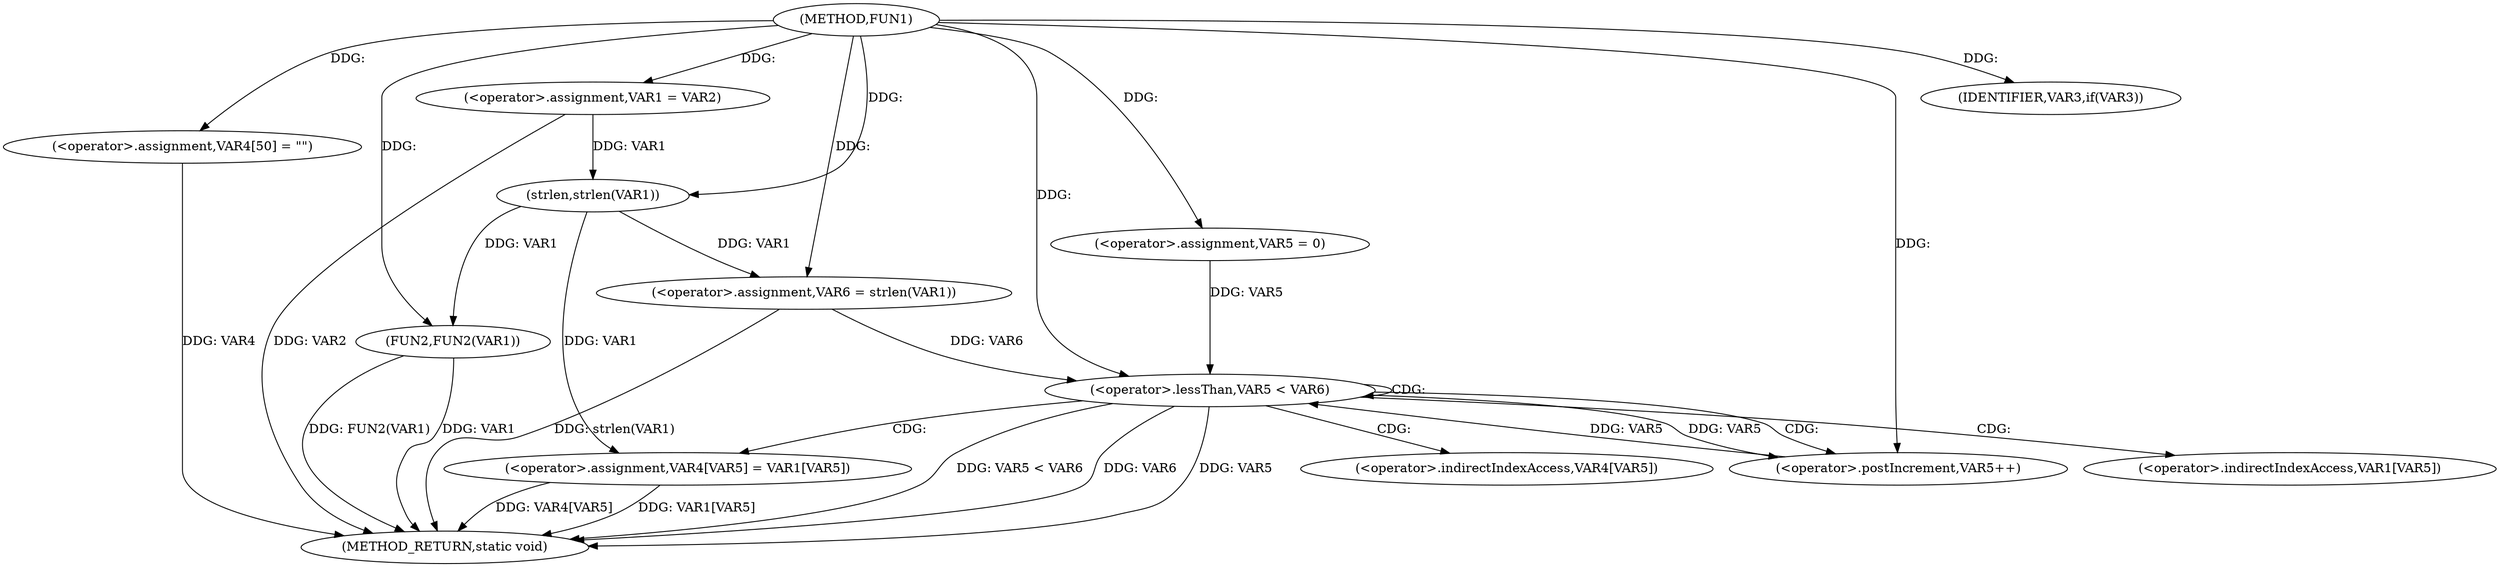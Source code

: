 digraph FUN1 {  
"1000100" [label = "(METHOD,FUN1)" ]
"1000140" [label = "(METHOD_RETURN,static void)" ]
"1000104" [label = "(<operator>.assignment,VAR1 = VAR2)" ]
"1000108" [label = "(IDENTIFIER,VAR3,if(VAR3))" ]
"1000112" [label = "(<operator>.assignment,VAR4[50] = \"\")" ]
"1000117" [label = "(<operator>.assignment,VAR6 = strlen(VAR1))" ]
"1000119" [label = "(strlen,strlen(VAR1))" ]
"1000122" [label = "(<operator>.assignment,VAR5 = 0)" ]
"1000125" [label = "(<operator>.lessThan,VAR5 < VAR6)" ]
"1000128" [label = "(<operator>.postIncrement,VAR5++)" ]
"1000131" [label = "(<operator>.assignment,VAR4[VAR5] = VAR1[VAR5])" ]
"1000138" [label = "(FUN2,FUN2(VAR1))" ]
"1000132" [label = "(<operator>.indirectIndexAccess,VAR4[VAR5])" ]
"1000135" [label = "(<operator>.indirectIndexAccess,VAR1[VAR5])" ]
  "1000125" -> "1000140"  [ label = "DDG: VAR5"] 
  "1000125" -> "1000140"  [ label = "DDG: VAR5 < VAR6"] 
  "1000125" -> "1000140"  [ label = "DDG: VAR6"] 
  "1000117" -> "1000140"  [ label = "DDG: strlen(VAR1)"] 
  "1000104" -> "1000140"  [ label = "DDG: VAR2"] 
  "1000131" -> "1000140"  [ label = "DDG: VAR4[VAR5]"] 
  "1000138" -> "1000140"  [ label = "DDG: VAR1"] 
  "1000131" -> "1000140"  [ label = "DDG: VAR1[VAR5]"] 
  "1000112" -> "1000140"  [ label = "DDG: VAR4"] 
  "1000138" -> "1000140"  [ label = "DDG: FUN2(VAR1)"] 
  "1000100" -> "1000104"  [ label = "DDG: "] 
  "1000100" -> "1000108"  [ label = "DDG: "] 
  "1000100" -> "1000112"  [ label = "DDG: "] 
  "1000119" -> "1000117"  [ label = "DDG: VAR1"] 
  "1000100" -> "1000117"  [ label = "DDG: "] 
  "1000104" -> "1000119"  [ label = "DDG: VAR1"] 
  "1000100" -> "1000119"  [ label = "DDG: "] 
  "1000100" -> "1000122"  [ label = "DDG: "] 
  "1000122" -> "1000125"  [ label = "DDG: VAR5"] 
  "1000128" -> "1000125"  [ label = "DDG: VAR5"] 
  "1000100" -> "1000125"  [ label = "DDG: "] 
  "1000117" -> "1000125"  [ label = "DDG: VAR6"] 
  "1000125" -> "1000128"  [ label = "DDG: VAR5"] 
  "1000100" -> "1000128"  [ label = "DDG: "] 
  "1000119" -> "1000131"  [ label = "DDG: VAR1"] 
  "1000119" -> "1000138"  [ label = "DDG: VAR1"] 
  "1000100" -> "1000138"  [ label = "DDG: "] 
  "1000125" -> "1000132"  [ label = "CDG: "] 
  "1000125" -> "1000128"  [ label = "CDG: "] 
  "1000125" -> "1000125"  [ label = "CDG: "] 
  "1000125" -> "1000131"  [ label = "CDG: "] 
  "1000125" -> "1000135"  [ label = "CDG: "] 
}
